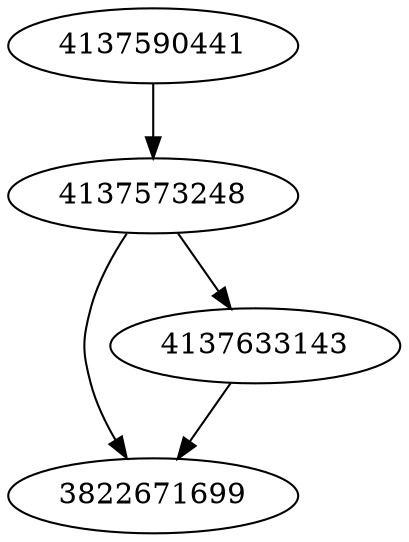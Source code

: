strict digraph  {
4137573248;
4137590441;
3822671699;
4137633143;
4137573248 -> 4137633143;
4137573248 -> 3822671699;
4137590441 -> 4137573248;
4137633143 -> 3822671699;
}
